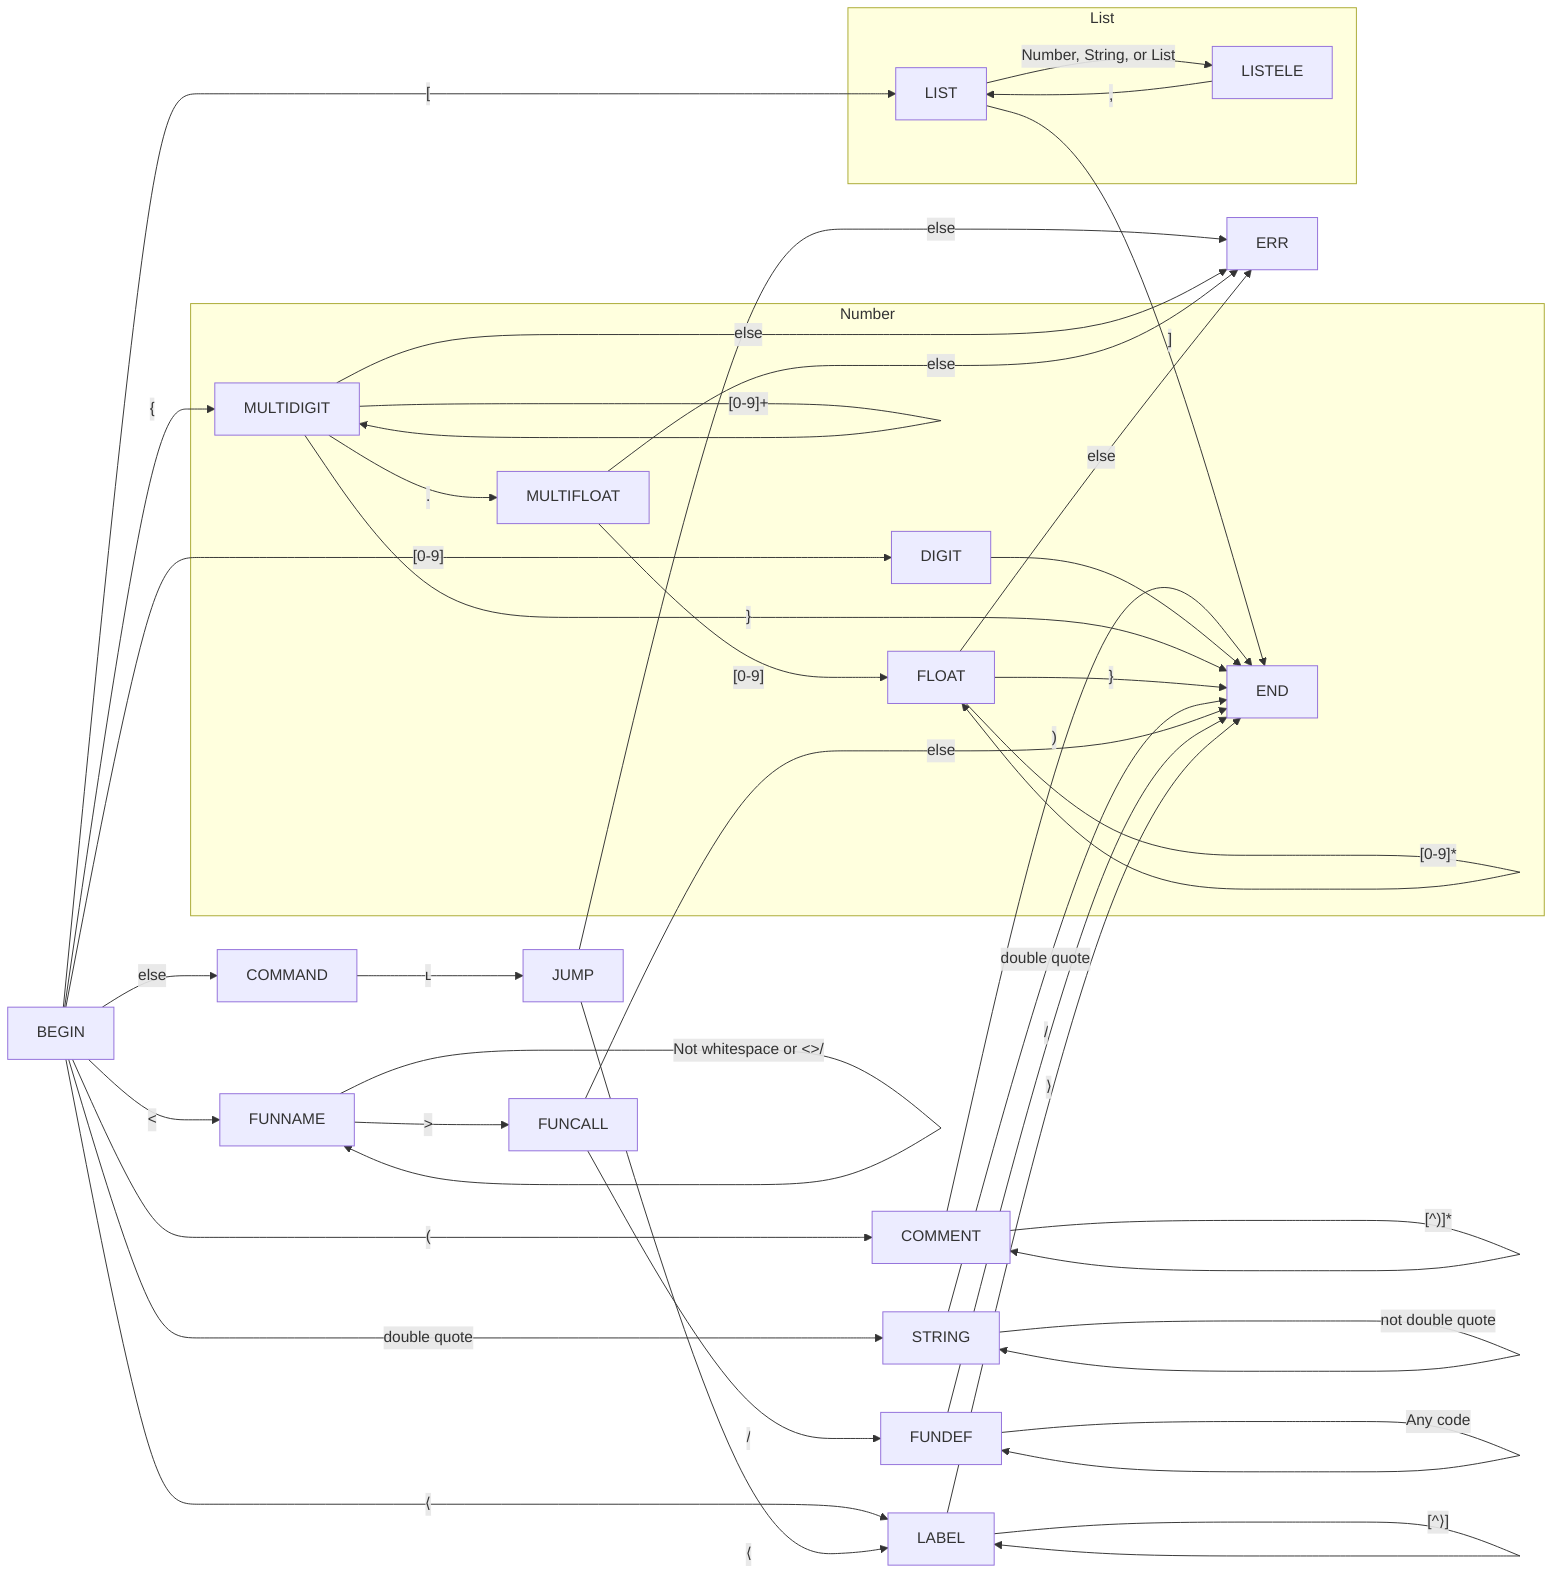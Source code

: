 graph LR
    BEGIN
    END
    ERR
    COMMENT
    DIGIT
    MULTIDIGIT
    MULTIFLOAT
    FLOAT
    STRING
    LIST
    %% LISTELE
    FUNNAME
    FUNCALL
    FUNDEF
    LABEL
    JUMP
    COMMAND

    BEGIN -- "(" --> COMMENT -- ")" --> END
    COMMENT -- "[^)]*" --> COMMENT
    %% any number of non-) characters

    %% Numbers
    BEGIN -- "[0-9]" --> DIGIT
    BEGIN -- "{" --> MULTIDIGIT
    subgraph Number
        DIGIT --> END
        MULTIDIGIT -- "[0-9]+" --> MULTIDIGIT
        FLOAT -- "[0-9]*" --> FLOAT
        MULTIDIGIT -- "." --> MULTIFLOAT
    end
    MULTIDIGIT -- "}" --> END
    MULTIDIGIT -- "else" --> ERR
    MULTIFLOAT -- "else" --> ERR
    MULTIFLOAT -- "[0-9]" --> FLOAT
    FLOAT -- "}" --> END
    FLOAT -- "else" --> ERR

    %% Strings
    BEGIN -- "double quote" --> STRING
    STRING -- "not double quote" --> STRING
    STRING -- "double quote" --> END

    %% Lists
    BEGIN -- "[" --> LIST
    LIST -- "]" --> END
    subgraph List
        LIST -- "Number, String, or List" --> LISTELE -- "," --> LIST
    end

    %% Functions
    BEGIN -- "<" --> FUNNAME
    FUNNAME -- "Not whitespace or <>/" --> FUNNAME
    FUNNAME -- ">" --> FUNCALL
    FUNCALL -- "/" --> FUNDEF
    FUNCALL -- "else" --> END
    FUNDEF -- Any code --> FUNDEF
    FUNDEF -- "/" --> END

    %% Label Definition
    BEGIN -- "⟨" --> LABEL
    LABEL -- "[^⟩]" --> LABEL
    LABEL -- "⟩" --> END

    %% Everything else
    BEGIN -- "else" --> COMMAND
    COMMAND -- "ʟ" --> JUMP -- "⟨" --> LABEL
    JUMP -- "else" --> ERR